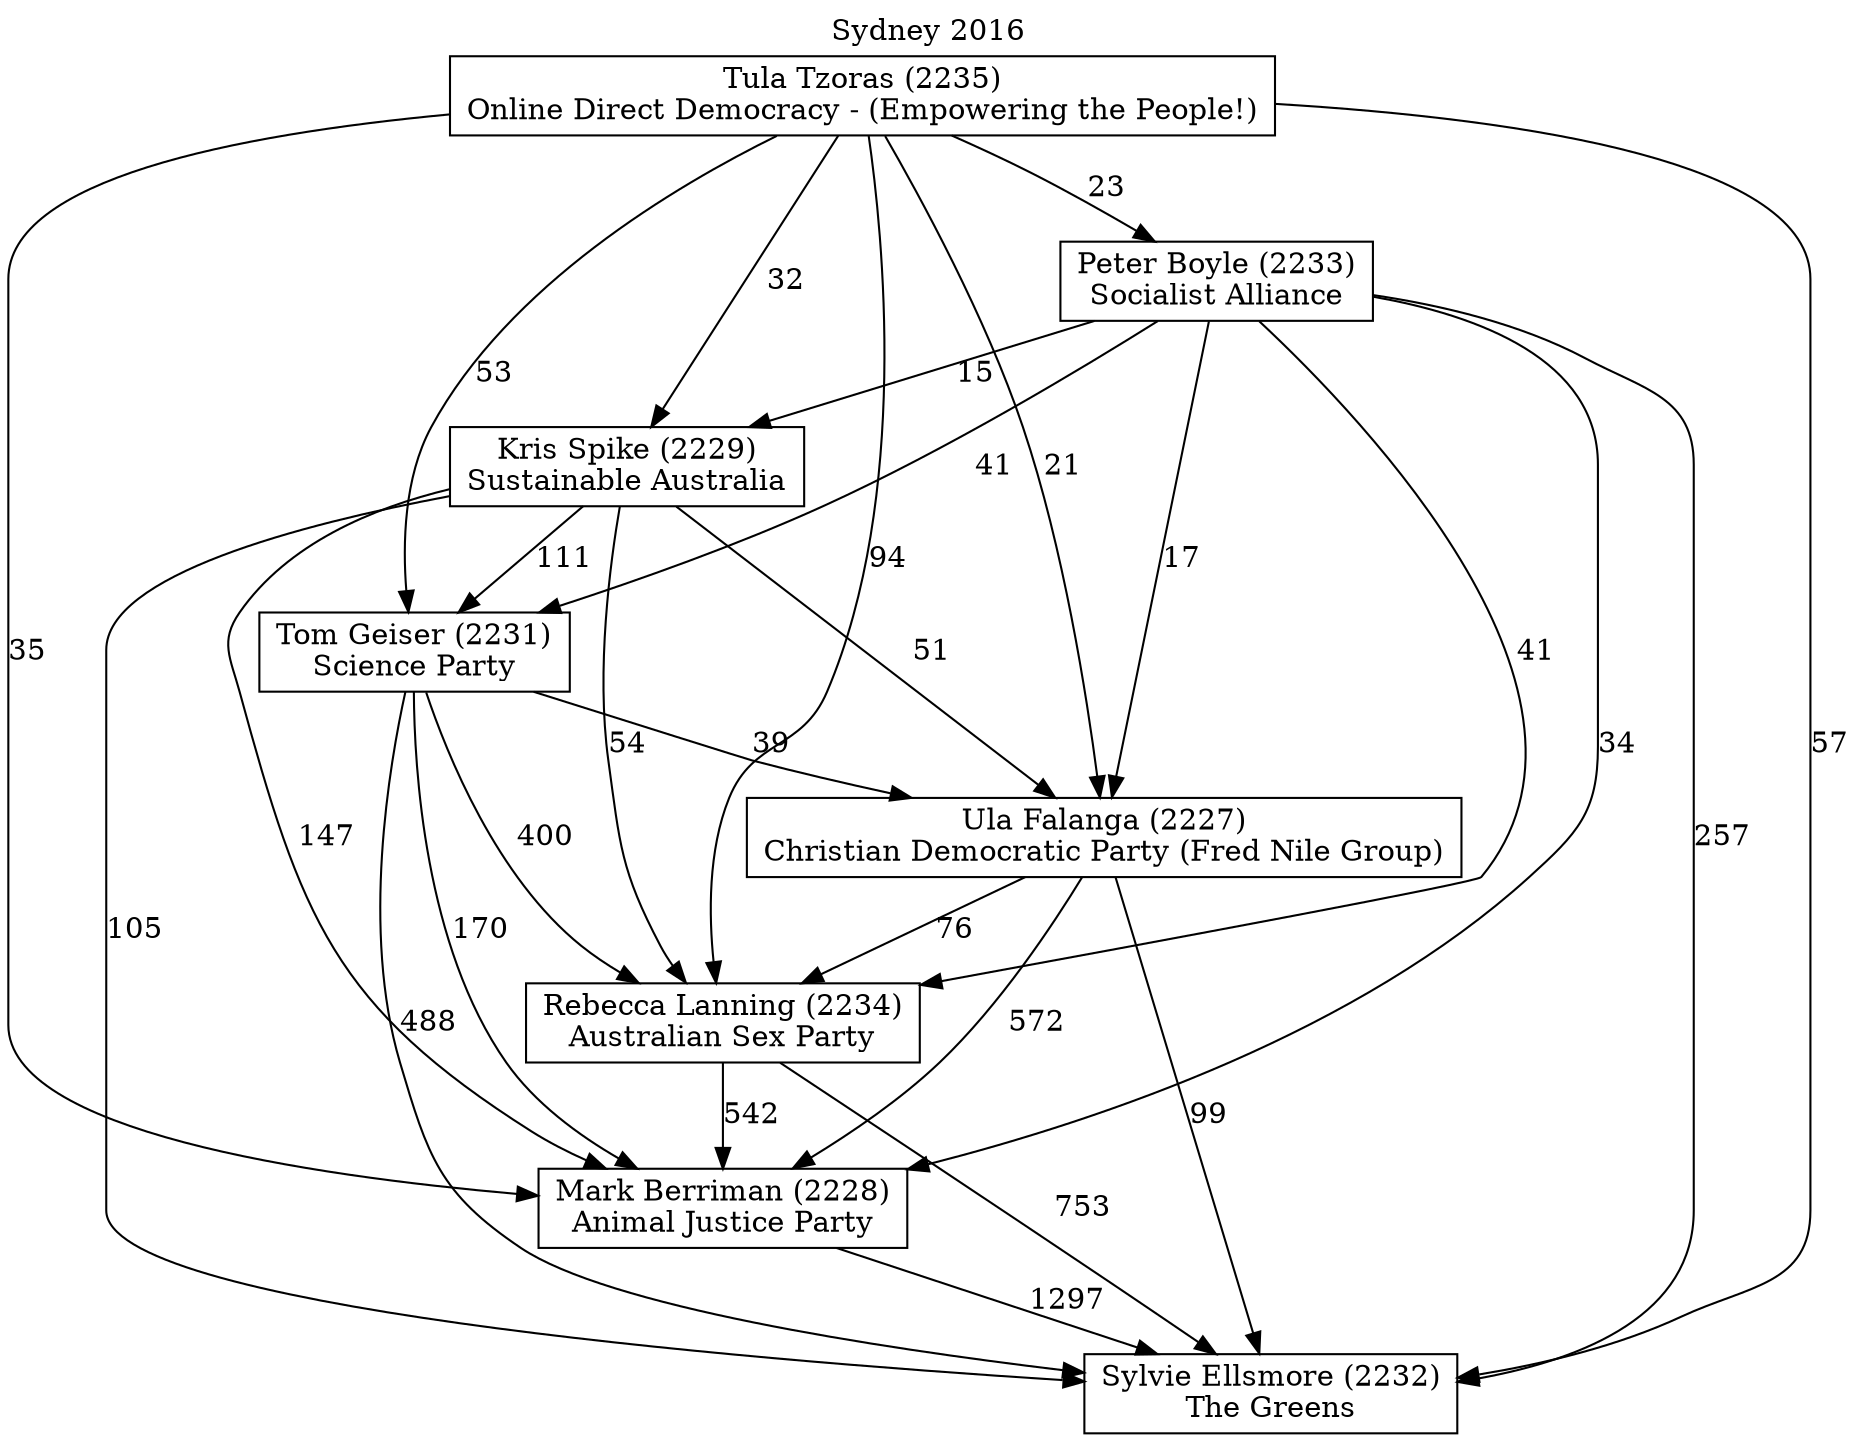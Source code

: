 // House preference flow
digraph "Sylvie Ellsmore (2232)_Sydney_2016" {
	graph [label="Sydney 2016" labelloc=t mclimit=10]
	node [shape=box]
	"Tom Geiser (2231)" [label="Tom Geiser (2231)
Science Party"]
	"Sylvie Ellsmore (2232)" [label="Sylvie Ellsmore (2232)
The Greens"]
	"Ula Falanga (2227)" [label="Ula Falanga (2227)
Christian Democratic Party (Fred Nile Group)"]
	"Tula Tzoras (2235)" [label="Tula Tzoras (2235)
Online Direct Democracy - (Empowering the People!)"]
	"Peter Boyle (2233)" [label="Peter Boyle (2233)
Socialist Alliance"]
	"Kris Spike (2229)" [label="Kris Spike (2229)
Sustainable Australia"]
	"Rebecca Lanning (2234)" [label="Rebecca Lanning (2234)
Australian Sex Party"]
	"Mark Berriman (2228)" [label="Mark Berriman (2228)
Animal Justice Party"]
	"Tom Geiser (2231)" -> "Rebecca Lanning (2234)" [label=400]
	"Ula Falanga (2227)" -> "Sylvie Ellsmore (2232)" [label=99]
	"Ula Falanga (2227)" -> "Mark Berriman (2228)" [label=572]
	"Ula Falanga (2227)" -> "Rebecca Lanning (2234)" [label=76]
	"Tula Tzoras (2235)" -> "Mark Berriman (2228)" [label=35]
	"Tom Geiser (2231)" -> "Ula Falanga (2227)" [label=39]
	"Kris Spike (2229)" -> "Tom Geiser (2231)" [label=111]
	"Peter Boyle (2233)" -> "Mark Berriman (2228)" [label=34]
	"Peter Boyle (2233)" -> "Rebecca Lanning (2234)" [label=41]
	"Mark Berriman (2228)" -> "Sylvie Ellsmore (2232)" [label=1297]
	"Tom Geiser (2231)" -> "Mark Berriman (2228)" [label=170]
	"Peter Boyle (2233)" -> "Ula Falanga (2227)" [label=17]
	"Kris Spike (2229)" -> "Mark Berriman (2228)" [label=147]
	"Kris Spike (2229)" -> "Rebecca Lanning (2234)" [label=54]
	"Tula Tzoras (2235)" -> "Peter Boyle (2233)" [label=23]
	"Tom Geiser (2231)" -> "Sylvie Ellsmore (2232)" [label=488]
	"Tula Tzoras (2235)" -> "Sylvie Ellsmore (2232)" [label=57]
	"Peter Boyle (2233)" -> "Sylvie Ellsmore (2232)" [label=257]
	"Kris Spike (2229)" -> "Ula Falanga (2227)" [label=51]
	"Tula Tzoras (2235)" -> "Kris Spike (2229)" [label=32]
	"Tula Tzoras (2235)" -> "Rebecca Lanning (2234)" [label=94]
	"Peter Boyle (2233)" -> "Kris Spike (2229)" [label=15]
	"Rebecca Lanning (2234)" -> "Mark Berriman (2228)" [label=542]
	"Peter Boyle (2233)" -> "Tom Geiser (2231)" [label=41]
	"Rebecca Lanning (2234)" -> "Sylvie Ellsmore (2232)" [label=753]
	"Tula Tzoras (2235)" -> "Ula Falanga (2227)" [label=21]
	"Kris Spike (2229)" -> "Sylvie Ellsmore (2232)" [label=105]
	"Tula Tzoras (2235)" -> "Tom Geiser (2231)" [label=53]
}
